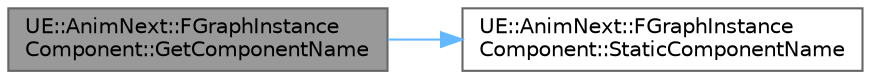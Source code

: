 digraph "UE::AnimNext::FGraphInstanceComponent::GetComponentName"
{
 // INTERACTIVE_SVG=YES
 // LATEX_PDF_SIZE
  bgcolor="transparent";
  edge [fontname=Helvetica,fontsize=10,labelfontname=Helvetica,labelfontsize=10];
  node [fontname=Helvetica,fontsize=10,shape=box,height=0.2,width=0.4];
  rankdir="LR";
  Node1 [id="Node000001",label="UE::AnimNext::FGraphInstance\lComponent::GetComponentName",height=0.2,width=0.4,color="gray40", fillcolor="grey60", style="filled", fontcolor="black",tooltip=" "];
  Node1 -> Node2 [id="edge1_Node000001_Node000002",color="steelblue1",style="solid",tooltip=" "];
  Node2 [id="Node000002",label="UE::AnimNext::FGraphInstance\lComponent::StaticComponentName",height=0.2,width=0.4,color="grey40", fillcolor="white", style="filled",URL="$df/de5/structUE_1_1AnimNext_1_1FGraphInstanceComponent.html#a6c537a0a35111aa84d2c78868a693532",tooltip=" "];
}
